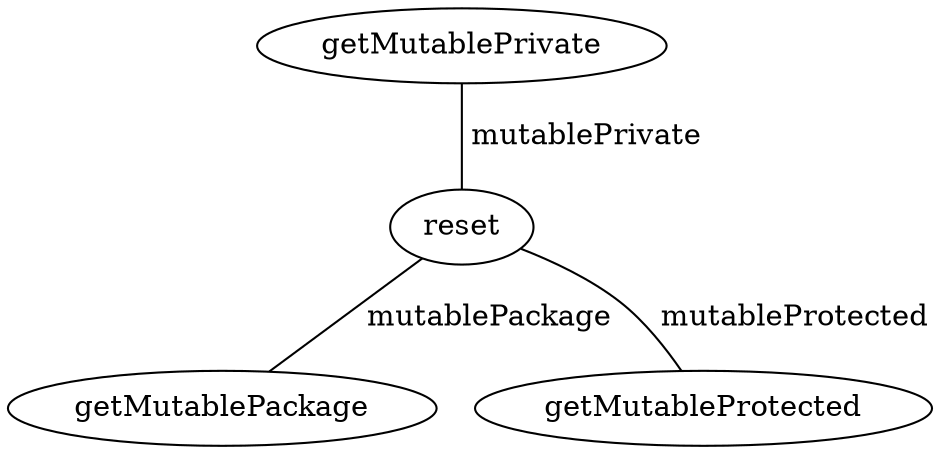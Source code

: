 digraph G {
getMutablePrivate;
reset;
getMutablePackage;
getMutableProtected;
getMutablePrivate -> reset [label=" mutablePrivate", dir=none];
reset -> getMutablePackage [label=" mutablePackage", dir=none];
reset -> getMutableProtected [label=" mutableProtected", dir=none];
}